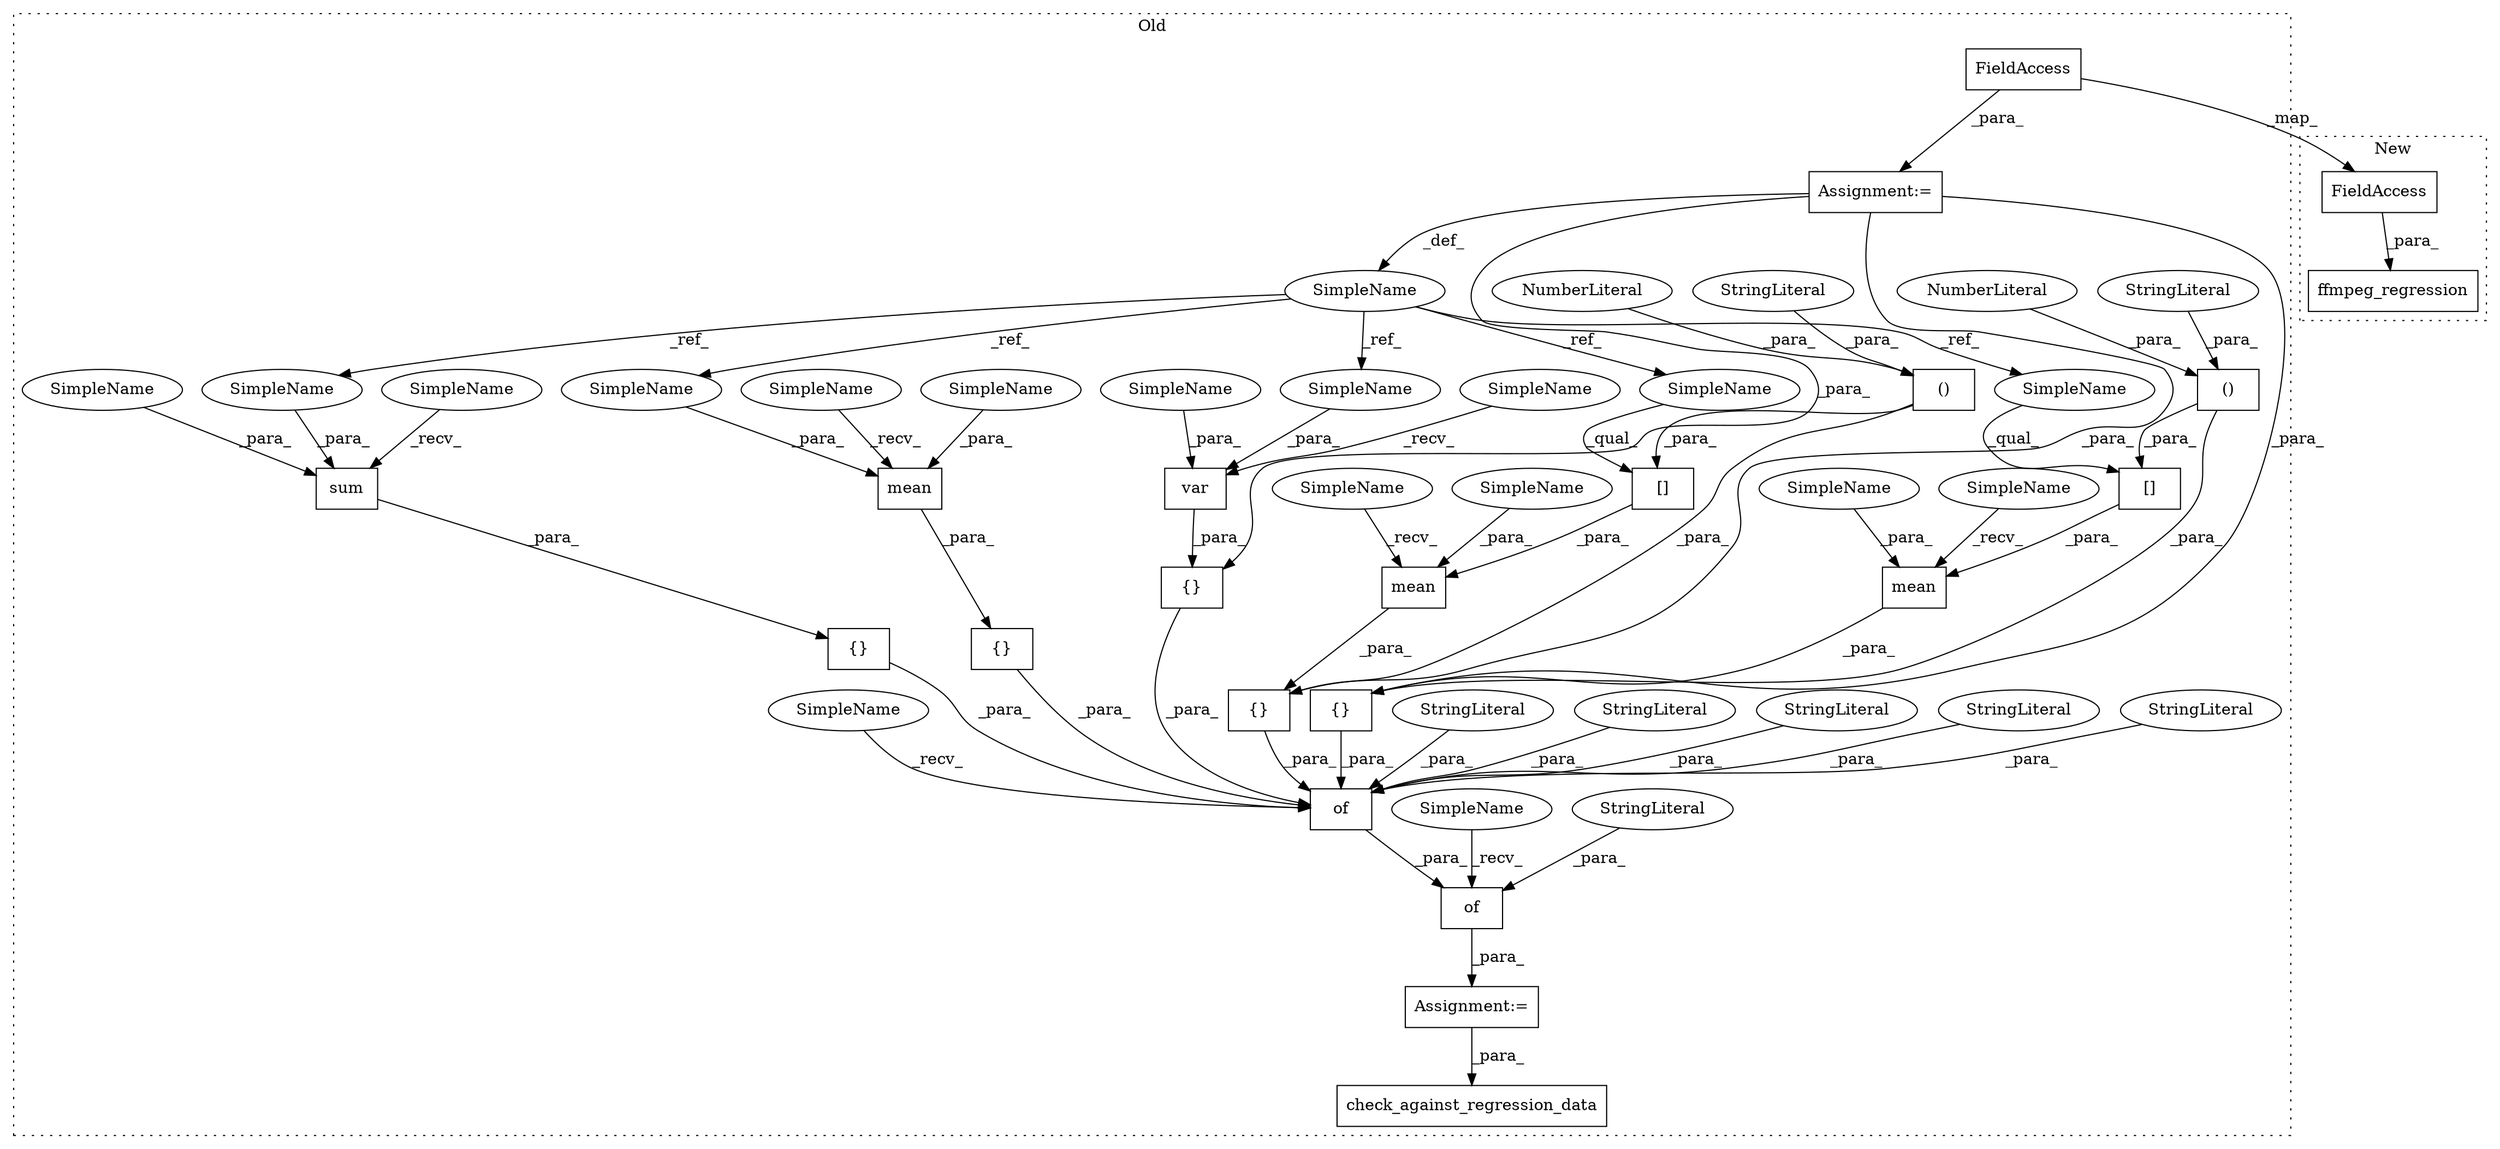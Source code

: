 digraph G {
subgraph cluster0 {
1 [label="mean" a="32" s="3423,3482" l="5,1" shape="box"];
3 [label="mean" a="32" s="3562,3621" l="5,1" shape="box"];
4 [label="()" a="106" s="3583" l="30" shape="box"];
5 [label="{}" a="4" s="3555,3622" l="1,1" shape="box"];
6 [label="()" a="106" s="3444" l="30" shape="box"];
7 [label="[]" a="2" s="3567,3613" l="16,2" shape="box"];
8 [label="NumberLiteral" a="34" s="3612" l="1" shape="ellipse"];
9 [label="{}" a="4" s="3416,3483" l="1,1" shape="box"];
10 [label="[]" a="2" s="3428,3474" l="16,2" shape="box"];
11 [label="NumberLiteral" a="34" s="3444" l="1" shape="ellipse"];
12 [label="check_against_regression_data" a="32" s="3676,3721" l="30,1" shape="box"];
13 [label="{}" a="4" s="3639,3667" l="1,1" shape="box"];
14 [label="var" a="32" s="3512,3532" l="4,1" shape="box"];
15 [label="{}" a="4" s="3365,3394" l="1,1" shape="box"];
16 [label="mean" a="32" s="3372,3393" l="5,1" shape="box"];
17 [label="{}" a="4" s="3505,3533" l="1,1" shape="box"];
18 [label="of" a="32" s="3346,3668" l="3,1" shape="box"];
19 [label="of" a="32" s="3324,3669" l="3,1" shape="box"];
20 [label="sum" a="32" s="3646,3666" l="4,1" shape="box"];
21 [label="SimpleName" a="42" s="3269" l="10" shape="ellipse"];
22 [label="StringLiteral" a="45" s="3327" l="14" shape="ellipse"];
23 [label="StringLiteral" a="45" s="3583" l="16" shape="ellipse"];
24 [label="StringLiteral" a="45" s="3396" l="10" shape="ellipse"];
25 [label="StringLiteral" a="45" s="3458" l="16" shape="ellipse"];
26 [label="StringLiteral" a="45" s="3349" l="6" shape="ellipse"];
27 [label="StringLiteral" a="45" s="3624" l="5" shape="ellipse"];
28 [label="StringLiteral" a="45" s="3485" l="10" shape="ellipse"];
29 [label="StringLiteral" a="45" s="3535" l="10" shape="ellipse"];
30 [label="Assignment:=" a="7" s="3319" l="1" shape="box"];
31 [label="Assignment:=" a="7" s="3279" l="1" shape="box"];
32 [label="FieldAccess" a="22" s="3280" l="27" shape="box"];
34 [label="SimpleName" a="42" s="3556" l="5" shape="ellipse"];
35 [label="SimpleName" a="42" s="3417" l="5" shape="ellipse"];
36 [label="SimpleName" a="42" s="3366" l="5" shape="ellipse"];
37 [label="SimpleName" a="42" s="3506" l="5" shape="ellipse"];
38 [label="SimpleName" a="42" s="3640" l="5" shape="ellipse"];
39 [label="SimpleName" a="42" s="3661" l="5" shape="ellipse"];
40 [label="SimpleName" a="42" s="3477" l="5" shape="ellipse"];
41 [label="SimpleName" a="42" s="3527" l="5" shape="ellipse"];
42 [label="SimpleName" a="42" s="3616" l="5" shape="ellipse"];
43 [label="SimpleName" a="42" s="3388" l="5" shape="ellipse"];
44 [label="SimpleName" a="42" s="3516" l="10" shape="ellipse"];
45 [label="SimpleName" a="42" s="3650" l="10" shape="ellipse"];
46 [label="SimpleName" a="42" s="3567" l="10" shape="ellipse"];
47 [label="SimpleName" a="42" s="3377" l="10" shape="ellipse"];
48 [label="SimpleName" a="42" s="3428" l="10" shape="ellipse"];
49 [label="SimpleName" a="42" s="3320" l="3" shape="ellipse"];
50 [label="SimpleName" a="42" s="3342" l="3" shape="ellipse"];
label = "Old";
style="dotted";
}
subgraph cluster1 {
2 [label="ffmpeg_regression" a="32" s="3301,3385" l="18,1" shape="box"];
33 [label="FieldAccess" a="22" s="3319" l="27" shape="box"];
label = "New";
style="dotted";
}
1 -> 9 [label="_para_"];
3 -> 5 [label="_para_"];
4 -> 5 [label="_para_"];
4 -> 7 [label="_para_"];
5 -> 18 [label="_para_"];
6 -> 9 [label="_para_"];
6 -> 10 [label="_para_"];
7 -> 3 [label="_para_"];
8 -> 4 [label="_para_"];
9 -> 18 [label="_para_"];
10 -> 1 [label="_para_"];
11 -> 6 [label="_para_"];
13 -> 18 [label="_para_"];
14 -> 17 [label="_para_"];
15 -> 18 [label="_para_"];
16 -> 15 [label="_para_"];
17 -> 18 [label="_para_"];
18 -> 19 [label="_para_"];
19 -> 30 [label="_para_"];
20 -> 13 [label="_para_"];
21 -> 44 [label="_ref_"];
21 -> 45 [label="_ref_"];
21 -> 46 [label="_ref_"];
21 -> 47 [label="_ref_"];
21 -> 48 [label="_ref_"];
22 -> 19 [label="_para_"];
23 -> 4 [label="_para_"];
24 -> 18 [label="_para_"];
25 -> 6 [label="_para_"];
26 -> 18 [label="_para_"];
27 -> 18 [label="_para_"];
28 -> 18 [label="_para_"];
29 -> 18 [label="_para_"];
30 -> 12 [label="_para_"];
31 -> 9 [label="_para_"];
31 -> 21 [label="_def_"];
31 -> 17 [label="_para_"];
31 -> 5 [label="_para_"];
32 -> 31 [label="_para_"];
32 -> 33 [label="_map_"];
33 -> 2 [label="_para_"];
34 -> 3 [label="_recv_"];
35 -> 1 [label="_recv_"];
36 -> 16 [label="_recv_"];
37 -> 14 [label="_recv_"];
38 -> 20 [label="_recv_"];
39 -> 20 [label="_para_"];
40 -> 1 [label="_para_"];
41 -> 14 [label="_para_"];
42 -> 3 [label="_para_"];
43 -> 16 [label="_para_"];
44 -> 14 [label="_para_"];
45 -> 20 [label="_para_"];
46 -> 7 [label="_qual_"];
47 -> 16 [label="_para_"];
48 -> 10 [label="_qual_"];
49 -> 19 [label="_recv_"];
50 -> 18 [label="_recv_"];
}
